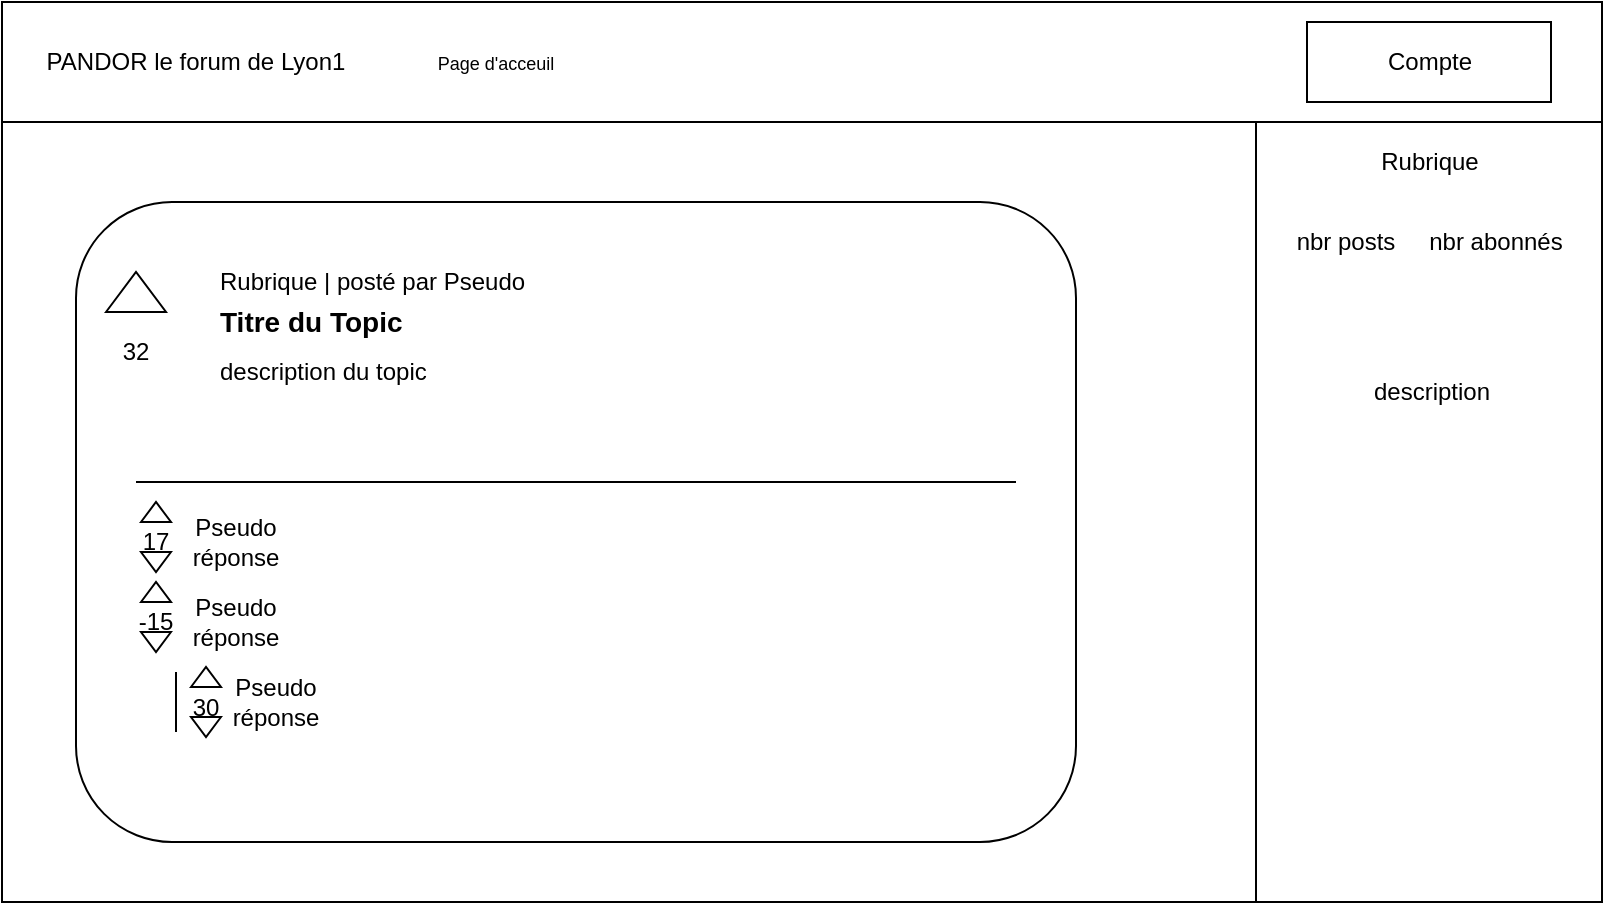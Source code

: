 <mxfile version="12.1.9" type="device" pages="1"><diagram id="28FNgDnM_gRr59W245X_" name="Page-1"><mxGraphModel dx="1170" dy="660" grid="1" gridSize="10" guides="1" tooltips="1" connect="1" arrows="1" fold="1" page="1" pageScale="1" pageWidth="827" pageHeight="1169" math="0" shadow="0"><root><mxCell id="0"/><mxCell id="1" parent="0"/><mxCell id="D2XXCGRTDyWx17yXfcD3-3" value="" style="rounded=0;whiteSpace=wrap;html=1;" parent="1" vertex="1"><mxGeometry x="13" y="190" width="800" height="450" as="geometry"/></mxCell><mxCell id="D2XXCGRTDyWx17yXfcD3-4" value="" style="rounded=0;whiteSpace=wrap;html=1;" parent="1" vertex="1"><mxGeometry x="13" y="190" width="800" height="60" as="geometry"/></mxCell><mxCell id="D2XXCGRTDyWx17yXfcD3-5" value="PANDOR le forum de Lyon1" style="text;html=1;strokeColor=none;fillColor=none;align=center;verticalAlign=middle;whiteSpace=wrap;rounded=0;" parent="1" vertex="1"><mxGeometry x="20" y="210" width="180" height="20" as="geometry"/></mxCell><mxCell id="D2XXCGRTDyWx17yXfcD3-29" value="&lt;font style=&quot;font-size: 9px&quot;&gt;Page d'acceuil&lt;br&gt;&lt;/font&gt;" style="text;html=1;strokeColor=none;fillColor=none;align=center;verticalAlign=middle;whiteSpace=wrap;rounded=0;" parent="1" vertex="1"><mxGeometry x="190" y="210" width="140" height="20" as="geometry"/></mxCell><mxCell id="HmV-AGOYGxePIDhsGZAH-3" value="" style="rounded=0;whiteSpace=wrap;html=1;" parent="1" vertex="1"><mxGeometry x="640" y="250" width="173" height="390" as="geometry"/></mxCell><mxCell id="HmV-AGOYGxePIDhsGZAH-4" value="Rubrique" style="text;html=1;strokeColor=none;fillColor=none;align=center;verticalAlign=middle;whiteSpace=wrap;rounded=0;" parent="1" vertex="1"><mxGeometry x="661.5" y="260" width="130" height="20" as="geometry"/></mxCell><mxCell id="HmV-AGOYGxePIDhsGZAH-5" value="description" style="text;html=1;strokeColor=none;fillColor=none;align=center;verticalAlign=middle;whiteSpace=wrap;rounded=0;" parent="1" vertex="1"><mxGeometry x="667.5" y="360" width="120" height="50" as="geometry"/></mxCell><mxCell id="HmV-AGOYGxePIDhsGZAH-6" value="Compte" style="rounded=0;whiteSpace=wrap;html=1;" parent="1" vertex="1"><mxGeometry x="665.5" y="200" width="122" height="40" as="geometry"/></mxCell><mxCell id="HmV-AGOYGxePIDhsGZAH-9" value="" style="rounded=1;whiteSpace=wrap;html=1;" parent="1" vertex="1"><mxGeometry x="50" y="290" width="500" height="320" as="geometry"/></mxCell><mxCell id="HmV-AGOYGxePIDhsGZAH-10" value="" style="triangle;whiteSpace=wrap;html=1;rotation=-90;" parent="1" vertex="1"><mxGeometry x="70" y="320" width="20" height="30" as="geometry"/></mxCell><mxCell id="HmV-AGOYGxePIDhsGZAH-11" value="32" style="text;html=1;strokeColor=none;fillColor=none;align=center;verticalAlign=middle;whiteSpace=wrap;rounded=0;direction=south;" parent="1" vertex="1"><mxGeometry x="70" y="360" width="20" height="10" as="geometry"/></mxCell><mxCell id="HmV-AGOYGxePIDhsGZAH-12" value="&lt;div align=&quot;left&quot;&gt;Rubrique | posté par Pseudo&lt;/div&gt;" style="text;html=1;strokeColor=none;fillColor=none;align=left;verticalAlign=middle;whiteSpace=wrap;rounded=0;" parent="1" vertex="1"><mxGeometry x="120" y="320" width="190" height="20" as="geometry"/></mxCell><mxCell id="HmV-AGOYGxePIDhsGZAH-13" value="&lt;div align=&quot;left&quot;&gt;&lt;font style=&quot;font-size: 14px&quot;&gt;&lt;b&gt;Titre du Topic&lt;/b&gt;&lt;/font&gt;&lt;/div&gt;" style="text;html=1;strokeColor=none;fillColor=none;align=left;verticalAlign=middle;whiteSpace=wrap;rounded=0;" parent="1" vertex="1"><mxGeometry x="120" y="340" width="150" height="20" as="geometry"/></mxCell><mxCell id="HmV-AGOYGxePIDhsGZAH-14" value="description du topic" style="text;html=1;strokeColor=none;fillColor=none;align=left;verticalAlign=middle;whiteSpace=wrap;rounded=0;" parent="1" vertex="1"><mxGeometry x="120" y="360" width="390" height="30" as="geometry"/></mxCell><mxCell id="SU57a73rwLGlPNKaHvKz-1" value="nbr posts" style="text;html=1;strokeColor=none;fillColor=none;align=center;verticalAlign=middle;whiteSpace=wrap;rounded=0;" vertex="1" parent="1"><mxGeometry x="650" y="285" width="70" height="50" as="geometry"/></mxCell><mxCell id="SU57a73rwLGlPNKaHvKz-2" value="nbr abonnés" style="text;html=1;strokeColor=none;fillColor=none;align=center;verticalAlign=middle;whiteSpace=wrap;rounded=0;" vertex="1" parent="1"><mxGeometry x="720" y="285" width="80" height="50" as="geometry"/></mxCell><mxCell id="SU57a73rwLGlPNKaHvKz-3" value="" style="endArrow=none;html=1;" edge="1" parent="1"><mxGeometry width="50" height="50" relative="1" as="geometry"><mxPoint x="80" y="430" as="sourcePoint"/><mxPoint x="520" y="430" as="targetPoint"/></mxGeometry></mxCell><mxCell id="SU57a73rwLGlPNKaHvKz-4" value="&lt;div&gt;Pseudo&lt;/div&gt;&lt;div&gt;réponse&lt;br&gt;&lt;/div&gt;" style="text;html=1;strokeColor=none;fillColor=none;align=center;verticalAlign=middle;whiteSpace=wrap;rounded=0;" vertex="1" parent="1"><mxGeometry x="110" y="450" width="40" height="20" as="geometry"/></mxCell><mxCell id="SU57a73rwLGlPNKaHvKz-5" value="&lt;div&gt;Pseudo&lt;/div&gt;&lt;div&gt;réponse&lt;br&gt;&lt;/div&gt;" style="text;html=1;strokeColor=none;fillColor=none;align=center;verticalAlign=middle;whiteSpace=wrap;rounded=0;" vertex="1" parent="1"><mxGeometry x="110" y="490" width="40" height="20" as="geometry"/></mxCell><mxCell id="SU57a73rwLGlPNKaHvKz-6" value="&lt;div&gt;Pseudo&lt;/div&gt;&lt;div&gt;réponse&lt;br&gt;&lt;/div&gt;" style="text;html=1;strokeColor=none;fillColor=none;align=center;verticalAlign=middle;whiteSpace=wrap;rounded=0;" vertex="1" parent="1"><mxGeometry x="130" y="530" width="40" height="20" as="geometry"/></mxCell><mxCell id="SU57a73rwLGlPNKaHvKz-7" value="" style="endArrow=none;html=1;" edge="1" parent="1"><mxGeometry width="50" height="50" relative="1" as="geometry"><mxPoint x="100" y="555" as="sourcePoint"/><mxPoint x="100" y="525" as="targetPoint"/><Array as="points"><mxPoint x="100" y="545"/></Array></mxGeometry></mxCell><mxCell id="SU57a73rwLGlPNKaHvKz-8" value="" style="triangle;whiteSpace=wrap;html=1;rotation=-90;" vertex="1" parent="1"><mxGeometry x="85" y="437.5" width="10" height="15" as="geometry"/></mxCell><mxCell id="SU57a73rwLGlPNKaHvKz-9" value="" style="triangle;whiteSpace=wrap;html=1;rotation=90;" vertex="1" parent="1"><mxGeometry x="85" y="462.5" width="10" height="15" as="geometry"/></mxCell><mxCell id="SU57a73rwLGlPNKaHvKz-10" value="17" style="text;html=1;strokeColor=none;fillColor=none;align=center;verticalAlign=middle;whiteSpace=wrap;rounded=0;" vertex="1" parent="1"><mxGeometry x="70" y="450" width="40" height="20" as="geometry"/></mxCell><mxCell id="SU57a73rwLGlPNKaHvKz-11" value="" style="triangle;whiteSpace=wrap;html=1;rotation=-90;" vertex="1" parent="1"><mxGeometry x="85" y="477.5" width="10" height="15" as="geometry"/></mxCell><mxCell id="SU57a73rwLGlPNKaHvKz-12" value="" style="triangle;whiteSpace=wrap;html=1;rotation=90;" vertex="1" parent="1"><mxGeometry x="85" y="502.5" width="10" height="15" as="geometry"/></mxCell><mxCell id="SU57a73rwLGlPNKaHvKz-13" value="-15" style="text;html=1;strokeColor=none;fillColor=none;align=center;verticalAlign=middle;whiteSpace=wrap;rounded=0;" vertex="1" parent="1"><mxGeometry x="70" y="490" width="40" height="20" as="geometry"/></mxCell><mxCell id="SU57a73rwLGlPNKaHvKz-17" value="" style="triangle;whiteSpace=wrap;html=1;rotation=-90;" vertex="1" parent="1"><mxGeometry x="110" y="520" width="10" height="15" as="geometry"/></mxCell><mxCell id="SU57a73rwLGlPNKaHvKz-18" value="" style="triangle;whiteSpace=wrap;html=1;rotation=90;" vertex="1" parent="1"><mxGeometry x="110" y="545" width="10" height="15" as="geometry"/></mxCell><mxCell id="SU57a73rwLGlPNKaHvKz-19" value="30" style="text;html=1;strokeColor=none;fillColor=none;align=center;verticalAlign=middle;whiteSpace=wrap;rounded=0;" vertex="1" parent="1"><mxGeometry x="95" y="532.5" width="40" height="20" as="geometry"/></mxCell></root></mxGraphModel></diagram></mxfile>